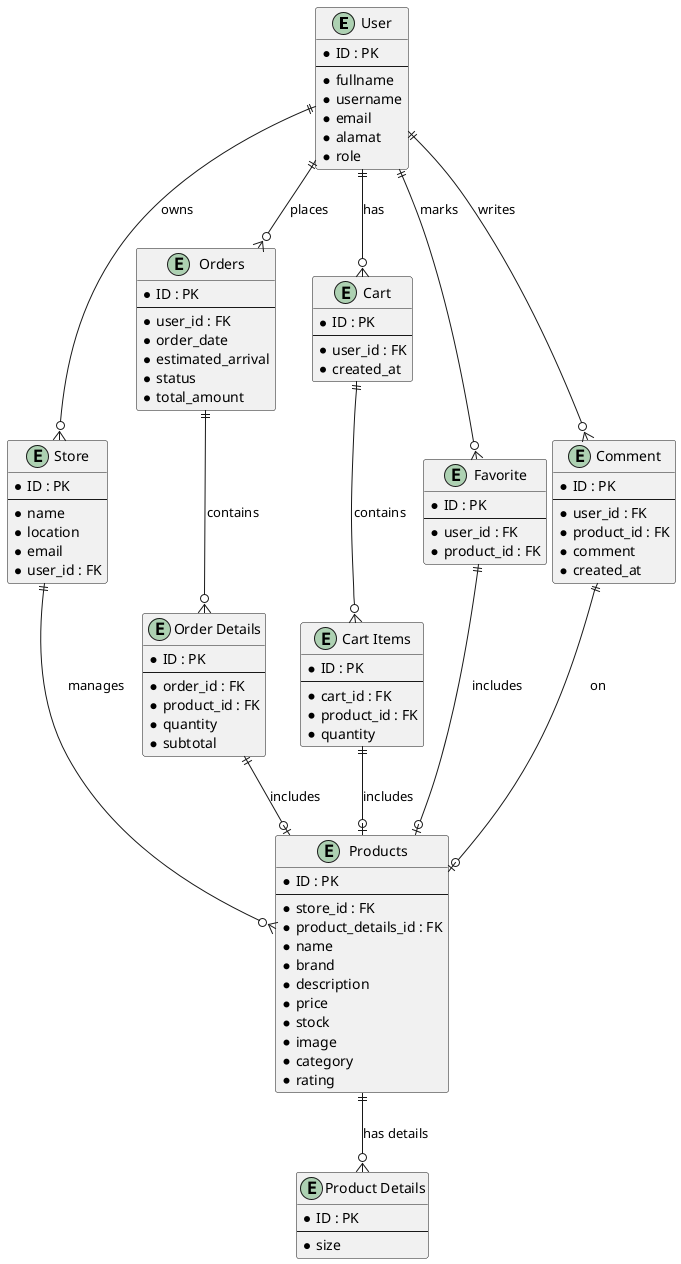 @startuml
entity "User" as user {
  * ID : PK
  --
  * fullname
  * username
  * email
  * alamat
  * role
}

entity "Store" as store {
  * ID : PK
  --
  * name
  * location
  * email
  * user_id : FK
}

entity "Products" as products {
  * ID : PK
  --
  * store_id : FK
  * product_details_id : FK
  * name
  * brand
  * description
  * price
  * stock
  * image
  * category
  * rating
}

entity "Product Details" as product_details {
  * ID : PK
  --
  * size
}

entity "Orders" as orders {
  * ID : PK
  --
  * user_id : FK
  * order_date
  * estimated_arrival
  * status
  * total_amount
}

entity "Order Details" as order_details {
  * ID : PK
  --
  * order_id : FK
  * product_id : FK
  * quantity
  * subtotal
}

entity "Cart" as cart {
  * ID : PK
  --
  * user_id : FK
  * created_at
}

entity "Cart Items" as cart_items {
  * ID : PK
  --
  * cart_id : FK
  * product_id : FK
  * quantity
}

entity "Favorite" as favorite {
  * ID : PK
  --
  * user_id : FK
  * product_id : FK
}

entity "Comment" as comment {
  * ID : PK
  --
  * user_id : FK
  * product_id : FK
  * comment
  * created_at
}

user ||--o{ store : "owns"
store ||--o{ products : "manages"
products ||--o{ product_details : "has details"
user ||--o{ cart : "has"
cart ||--o{ cart_items : "contains"
cart_items ||--o| products : "includes"
user ||--o{ orders : "places"
orders ||--o{ order_details : "contains"
order_details ||--o| products : "includes"
user ||--o{ favorite : "marks"
favorite ||--o| products : "includes"
user ||--o{ comment : "writes"
comment ||--o| products : "on"
@enduml
